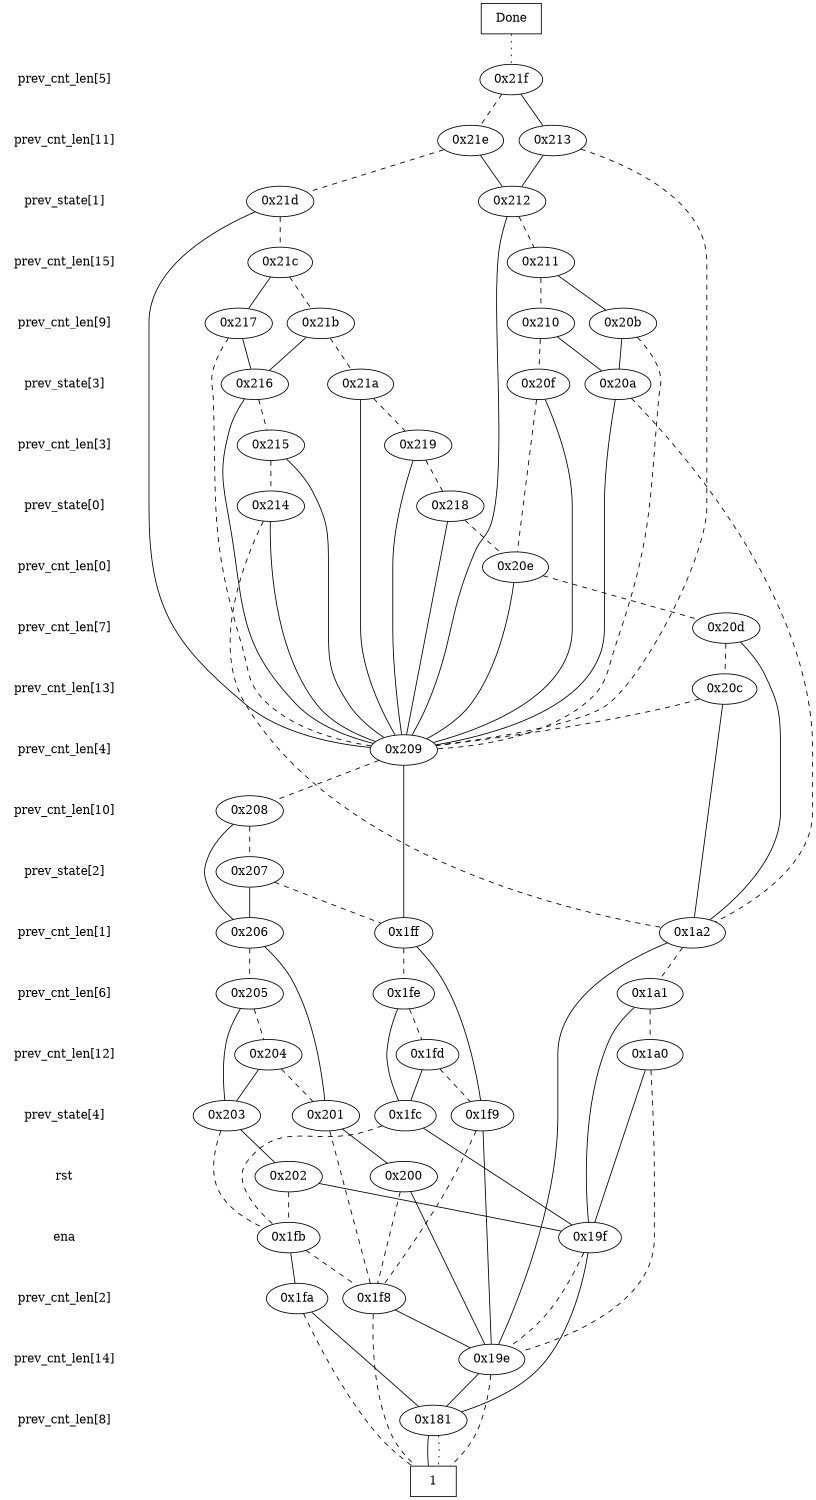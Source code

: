 digraph "DD" {
size = "7.5,10"
center = true;
edge [dir = none];
{ node [shape = plaintext];
  edge [style = invis];
  "CONST NODES" [style = invis];
" prev_cnt_len[5] " -> " prev_cnt_len[11] " -> " prev_state[1] " -> " prev_cnt_len[15] " -> " prev_cnt_len[9] " -> " prev_state[3] " -> " prev_cnt_len[3] " -> " prev_state[0] " -> " prev_cnt_len[0] " -> " prev_cnt_len[7] " -> " prev_cnt_len[13] " -> " prev_cnt_len[4] " -> " prev_cnt_len[10] " -> " prev_state[2] " -> " prev_cnt_len[1] " -> " prev_cnt_len[6] " -> " prev_cnt_len[12] " -> " prev_state[4] " -> " rst " -> " ena " -> " prev_cnt_len[2] " -> " prev_cnt_len[14] " -> " prev_cnt_len[8] " -> "CONST NODES"; 
}
{ rank = same; node [shape = box]; edge [style = invis];
"  Done  "; }
{ rank = same; " prev_cnt_len[5] ";
"0x21f";
}
{ rank = same; " prev_cnt_len[11] ";
"0x21e";
"0x213";
}
{ rank = same; " prev_state[1] ";
"0x212";
"0x21d";
}
{ rank = same; " prev_cnt_len[15] ";
"0x211";
"0x21c";
}
{ rank = same; " prev_cnt_len[9] ";
"0x21b";
"0x20b";
"0x217";
"0x210";
}
{ rank = same; " prev_state[3] ";
"0x20a";
"0x20f";
"0x216";
"0x21a";
}
{ rank = same; " prev_cnt_len[3] ";
"0x215";
"0x219";
}
{ rank = same; " prev_state[0] ";
"0x214";
"0x218";
}
{ rank = same; " prev_cnt_len[0] ";
"0x20e";
}
{ rank = same; " prev_cnt_len[7] ";
"0x20d";
}
{ rank = same; " prev_cnt_len[13] ";
"0x20c";
}
{ rank = same; " prev_cnt_len[4] ";
"0x209";
}
{ rank = same; " prev_cnt_len[10] ";
"0x208";
}
{ rank = same; " prev_state[2] ";
"0x207";
}
{ rank = same; " prev_cnt_len[1] ";
"0x206";
"0x1a2";
"0x1ff";
}
{ rank = same; " prev_cnt_len[6] ";
"0x205";
"0x1fe";
"0x1a1";
}
{ rank = same; " prev_cnt_len[12] ";
"0x204";
"0x1fd";
"0x1a0";
}
{ rank = same; " prev_state[4] ";
"0x1f9";
"0x201";
"0x203";
"0x1fc";
}
{ rank = same; " rst ";
"0x200";
"0x202";
}
{ rank = same; " ena ";
"0x1fb";
"0x19f";
}
{ rank = same; " prev_cnt_len[2] ";
"0x1fa";
"0x1f8";
}
{ rank = same; " prev_cnt_len[14] ";
"0x19e";
}
{ rank = same; " prev_cnt_len[8] ";
"0x181";
}
{ rank = same; "CONST NODES";
{ node [shape = box]; "0x156";
}
}
"  Done  " -> "0x21f" [style = dotted];
"0x21f" -> "0x213";
"0x21f" -> "0x21e" [style = dashed];
"0x21e" -> "0x212";
"0x21e" -> "0x21d" [style = dashed];
"0x213" -> "0x212";
"0x213" -> "0x209" [style = dashed];
"0x212" -> "0x209";
"0x212" -> "0x211" [style = dashed];
"0x21d" -> "0x209";
"0x21d" -> "0x21c" [style = dashed];
"0x211" -> "0x20b";
"0x211" -> "0x210" [style = dashed];
"0x21c" -> "0x217";
"0x21c" -> "0x21b" [style = dashed];
"0x21b" -> "0x216";
"0x21b" -> "0x21a" [style = dashed];
"0x20b" -> "0x20a";
"0x20b" -> "0x209" [style = dashed];
"0x217" -> "0x216";
"0x217" -> "0x209" [style = dashed];
"0x210" -> "0x20a";
"0x210" -> "0x20f" [style = dashed];
"0x20a" -> "0x209";
"0x20a" -> "0x1a2" [style = dashed];
"0x20f" -> "0x209";
"0x20f" -> "0x20e" [style = dashed];
"0x216" -> "0x209";
"0x216" -> "0x215" [style = dashed];
"0x21a" -> "0x209";
"0x21a" -> "0x219" [style = dashed];
"0x215" -> "0x209";
"0x215" -> "0x214" [style = dashed];
"0x219" -> "0x209";
"0x219" -> "0x218" [style = dashed];
"0x214" -> "0x209";
"0x214" -> "0x1a2" [style = dashed];
"0x218" -> "0x209";
"0x218" -> "0x20e" [style = dashed];
"0x20e" -> "0x209";
"0x20e" -> "0x20d" [style = dashed];
"0x20d" -> "0x1a2";
"0x20d" -> "0x20c" [style = dashed];
"0x20c" -> "0x1a2";
"0x20c" -> "0x209" [style = dashed];
"0x209" -> "0x1ff";
"0x209" -> "0x208" [style = dashed];
"0x208" -> "0x206";
"0x208" -> "0x207" [style = dashed];
"0x207" -> "0x206";
"0x207" -> "0x1ff" [style = dashed];
"0x206" -> "0x201";
"0x206" -> "0x205" [style = dashed];
"0x1a2" -> "0x19e";
"0x1a2" -> "0x1a1" [style = dashed];
"0x1ff" -> "0x1f9";
"0x1ff" -> "0x1fe" [style = dashed];
"0x205" -> "0x203";
"0x205" -> "0x204" [style = dashed];
"0x1fe" -> "0x1fc";
"0x1fe" -> "0x1fd" [style = dashed];
"0x1a1" -> "0x19f";
"0x1a1" -> "0x1a0" [style = dashed];
"0x204" -> "0x203";
"0x204" -> "0x201" [style = dashed];
"0x1fd" -> "0x1fc";
"0x1fd" -> "0x1f9" [style = dashed];
"0x1a0" -> "0x19f";
"0x1a0" -> "0x19e" [style = dashed];
"0x1f9" -> "0x19e";
"0x1f9" -> "0x1f8" [style = dashed];
"0x201" -> "0x200";
"0x201" -> "0x1f8" [style = dashed];
"0x203" -> "0x202";
"0x203" -> "0x1fb" [style = dashed];
"0x1fc" -> "0x19f";
"0x1fc" -> "0x1fb" [style = dashed];
"0x200" -> "0x19e";
"0x200" -> "0x1f8" [style = dashed];
"0x202" -> "0x19f";
"0x202" -> "0x1fb" [style = dashed];
"0x1fb" -> "0x1fa";
"0x1fb" -> "0x1f8" [style = dashed];
"0x19f" -> "0x181";
"0x19f" -> "0x19e" [style = dashed];
"0x1fa" -> "0x181";
"0x1fa" -> "0x156" [style = dashed];
"0x1f8" -> "0x19e";
"0x1f8" -> "0x156" [style = dashed];
"0x19e" -> "0x181";
"0x19e" -> "0x156" [style = dashed];
"0x181" -> "0x156";
"0x181" -> "0x156" [style = dotted];
"0x156" [label = "1"];
}
